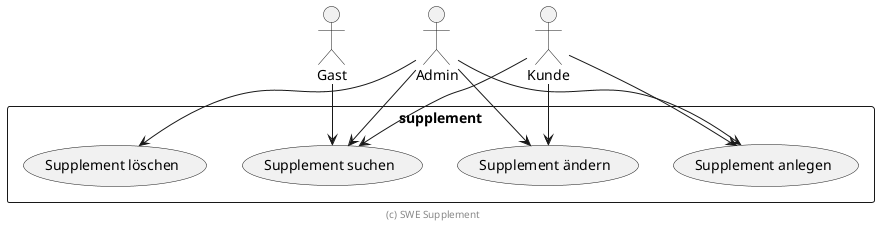 @startuml Use Cases

actor Gast
actor Admin
actor Kunde

rectangle supplement {
    Gast --> (Supplement suchen)
    Admin --> (Supplement suchen)
    Admin --> (Supplement anlegen)
    Admin --> (Supplement ändern)
    Admin --> (Supplement löschen)
    Kunde --> (Supplement suchen)
    Kunde --> (Supplement anlegen)
    Kunde --> (Supplement ändern)
}

footer (c) SWE Supplement

@enduml